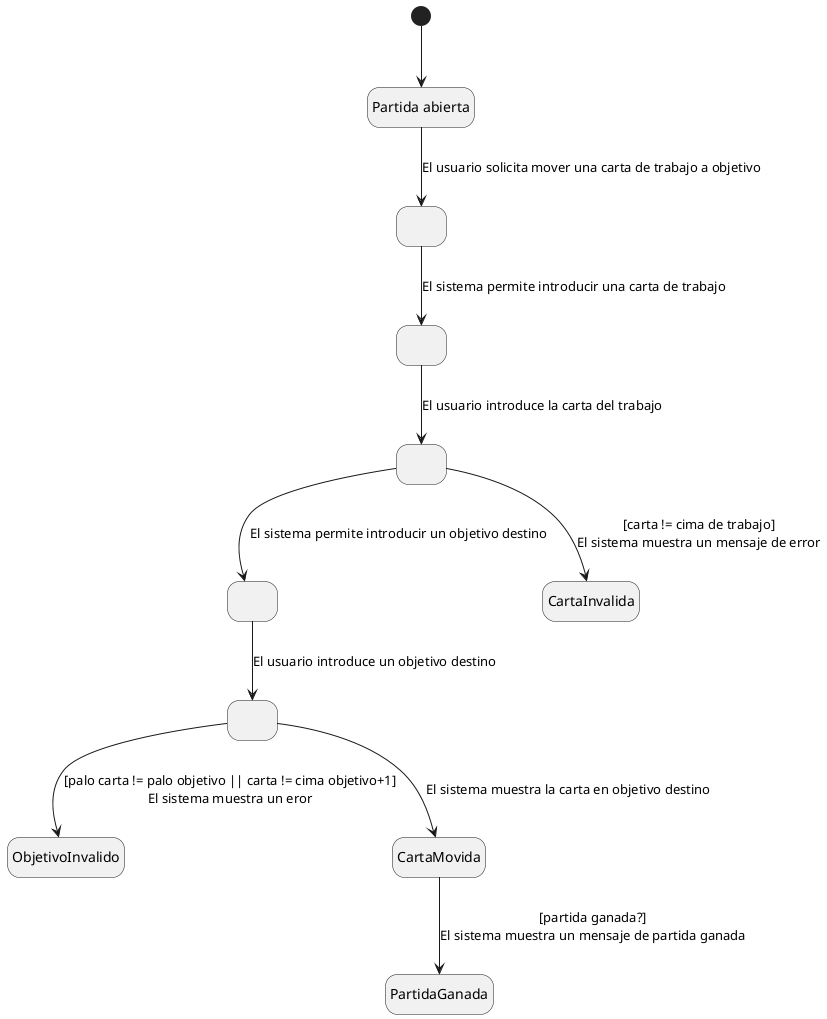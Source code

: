 @startuml

top to bottom direction
hide empty description
state "Partida abierta" as precondicion
state " " as s1
state " " as s2
state " " as s3
state " " as s4
state " " as s5

[*] --> precondicion
precondicion --> s1: El usuario solicita mover una carta de trabajo a objetivo
s1 --> s2: El sistema permite introducir una carta de trabajo
s2 --> s3: El usuario introduce la carta del trabajo
s3 --> CartaInvalida: [carta != cima de trabajo]\nEl sistema muestra un mensaje de error
s3 --> s4: El sistema permite introducir un objetivo destino
s4 --> s5: El usuario introduce un objetivo destino
s5 --> ObjetivoInvalido: [palo carta != palo objetivo || carta != cima objetivo+1]\nEl sistema muestra un eror
s5 --> CartaMovida: El sistema muestra la carta en objetivo destino
CartaMovida --> PartidaGanada: [partida ganada?]\nEl sistema muestra un mensaje de partida ganada

@enduml